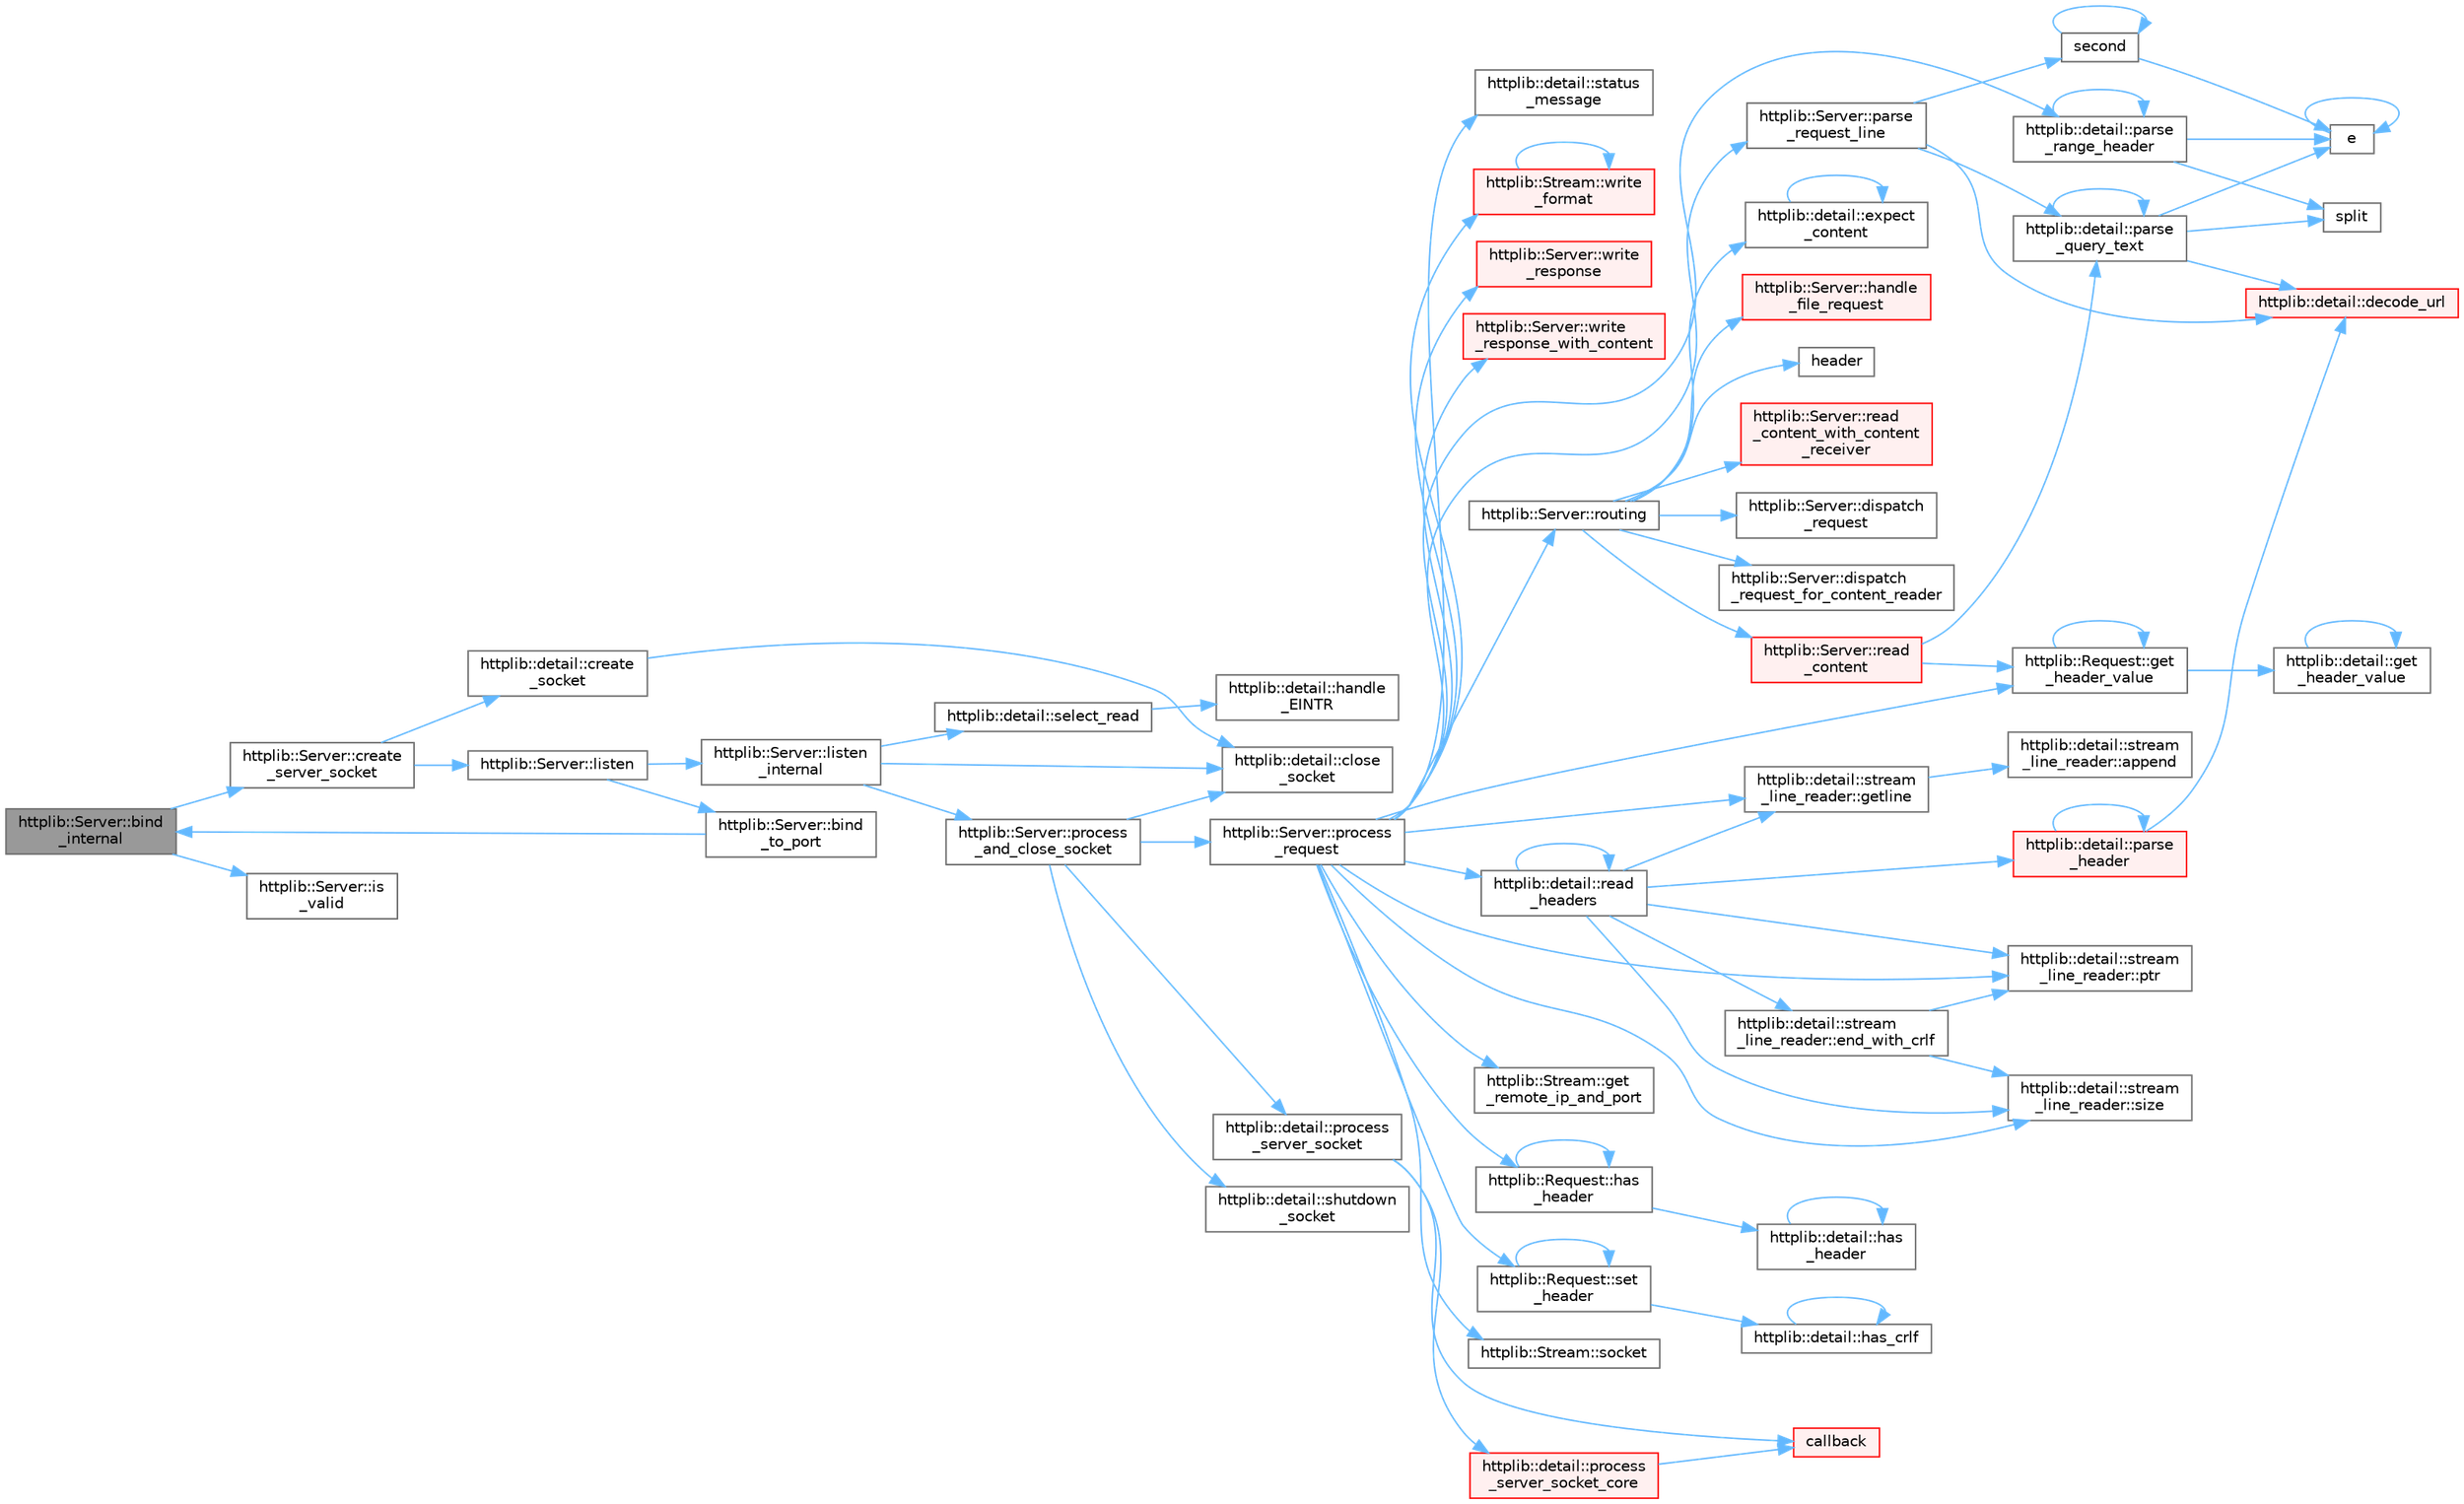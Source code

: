 digraph "httplib::Server::bind_internal"
{
 // LATEX_PDF_SIZE
  bgcolor="transparent";
  edge [fontname=Helvetica,fontsize=10,labelfontname=Helvetica,labelfontsize=10];
  node [fontname=Helvetica,fontsize=10,shape=box,height=0.2,width=0.4];
  rankdir="LR";
  Node1 [id="Node000001",label="httplib::Server::bind\l_internal",height=0.2,width=0.4,color="gray40", fillcolor="grey60", style="filled", fontcolor="black",tooltip=" "];
  Node1 -> Node2 [id="edge80_Node000001_Node000002",color="steelblue1",style="solid",tooltip=" "];
  Node2 [id="Node000002",label="httplib::Server::create\l_server_socket",height=0.2,width=0.4,color="grey40", fillcolor="white", style="filled",URL="$classhttplib_1_1_server.html#af3ff7e48fe73000b33b69cddc633dadb",tooltip=" "];
  Node2 -> Node3 [id="edge81_Node000002_Node000003",color="steelblue1",style="solid",tooltip=" "];
  Node3 [id="Node000003",label="httplib::detail::create\l_socket",height=0.2,width=0.4,color="grey40", fillcolor="white", style="filled",URL="$namespacehttplib_1_1detail.html#ac7c905a22c30a6c44d15934fc2c50d62",tooltip=" "];
  Node3 -> Node4 [id="edge82_Node000003_Node000004",color="steelblue1",style="solid",tooltip=" "];
  Node4 [id="Node000004",label="httplib::detail::close\l_socket",height=0.2,width=0.4,color="grey40", fillcolor="white", style="filled",URL="$namespacehttplib_1_1detail.html#ab97ddef67a99aee8ed2aec5e20d90286",tooltip=" "];
  Node2 -> Node5 [id="edge83_Node000002_Node000005",color="steelblue1",style="solid",tooltip=" "];
  Node5 [id="Node000005",label="httplib::Server::listen",height=0.2,width=0.4,color="grey40", fillcolor="white", style="filled",URL="$classhttplib_1_1_server.html#a774f4764f91ef2cd79ce8e8304218fe1",tooltip=" "];
  Node5 -> Node6 [id="edge84_Node000005_Node000006",color="steelblue1",style="solid",tooltip=" "];
  Node6 [id="Node000006",label="httplib::Server::bind\l_to_port",height=0.2,width=0.4,color="grey40", fillcolor="white", style="filled",URL="$classhttplib_1_1_server.html#ac5611068da316128f159e54f4117c024",tooltip=" "];
  Node6 -> Node1 [id="edge85_Node000006_Node000001",color="steelblue1",style="solid",tooltip=" "];
  Node5 -> Node7 [id="edge86_Node000005_Node000007",color="steelblue1",style="solid",tooltip=" "];
  Node7 [id="Node000007",label="httplib::Server::listen\l_internal",height=0.2,width=0.4,color="grey40", fillcolor="white", style="filled",URL="$classhttplib_1_1_server.html#adff9037bb77e3ff3d75c6d58e4ae621d",tooltip=" "];
  Node7 -> Node4 [id="edge87_Node000007_Node000004",color="steelblue1",style="solid",tooltip=" "];
  Node7 -> Node8 [id="edge88_Node000007_Node000008",color="steelblue1",style="solid",tooltip=" "];
  Node8 [id="Node000008",label="httplib::Server::process\l_and_close_socket",height=0.2,width=0.4,color="grey40", fillcolor="white", style="filled",URL="$classhttplib_1_1_server.html#ac30c8ceb97d44f2a9032ee08e0744d6c",tooltip=" "];
  Node8 -> Node4 [id="edge89_Node000008_Node000004",color="steelblue1",style="solid",tooltip=" "];
  Node8 -> Node9 [id="edge90_Node000008_Node000009",color="steelblue1",style="solid",tooltip=" "];
  Node9 [id="Node000009",label="httplib::Server::process\l_request",height=0.2,width=0.4,color="grey40", fillcolor="white", style="filled",URL="$classhttplib_1_1_server.html#a10a80cd00cc21c7cd5f03de56a539fef",tooltip=" "];
  Node9 -> Node10 [id="edge91_Node000009_Node000010",color="steelblue1",style="solid",tooltip=" "];
  Node10 [id="Node000010",label="httplib::Request::get\l_header_value",height=0.2,width=0.4,color="grey40", fillcolor="white", style="filled",URL="$structhttplib_1_1_request.html#a4b4186433e1375a7be5eedb1a3c12d77",tooltip=" "];
  Node10 -> Node11 [id="edge92_Node000010_Node000011",color="steelblue1",style="solid",tooltip=" "];
  Node11 [id="Node000011",label="httplib::detail::get\l_header_value",height=0.2,width=0.4,color="grey40", fillcolor="white", style="filled",URL="$namespacehttplib_1_1detail.html#aef894f1e166e16c38e91b750b805b619",tooltip=" "];
  Node11 -> Node11 [id="edge93_Node000011_Node000011",color="steelblue1",style="solid",tooltip=" "];
  Node10 -> Node10 [id="edge94_Node000010_Node000010",color="steelblue1",style="solid",tooltip=" "];
  Node9 -> Node12 [id="edge95_Node000009_Node000012",color="steelblue1",style="solid",tooltip=" "];
  Node12 [id="Node000012",label="httplib::Stream::get\l_remote_ip_and_port",height=0.2,width=0.4,color="grey40", fillcolor="white", style="filled",URL="$classhttplib_1_1_stream.html#a69c4c8a58c9e943fea94f01e6b7dd5ca",tooltip=" "];
  Node9 -> Node13 [id="edge96_Node000009_Node000013",color="steelblue1",style="solid",tooltip=" "];
  Node13 [id="Node000013",label="httplib::detail::stream\l_line_reader::getline",height=0.2,width=0.4,color="grey40", fillcolor="white", style="filled",URL="$classhttplib_1_1detail_1_1stream__line__reader.html#a39b395742e14cc015a448f6ea4143d44",tooltip=" "];
  Node13 -> Node14 [id="edge97_Node000013_Node000014",color="steelblue1",style="solid",tooltip=" "];
  Node14 [id="Node000014",label="httplib::detail::stream\l_line_reader::append",height=0.2,width=0.4,color="grey40", fillcolor="white", style="filled",URL="$classhttplib_1_1detail_1_1stream__line__reader.html#a983947ba51e1523ddd195dddfdd9bd26",tooltip=" "];
  Node9 -> Node15 [id="edge98_Node000009_Node000015",color="steelblue1",style="solid",tooltip=" "];
  Node15 [id="Node000015",label="httplib::Request::has\l_header",height=0.2,width=0.4,color="grey40", fillcolor="white", style="filled",URL="$structhttplib_1_1_request.html#ab1d2a38febf2c2a2c408779c39fb60ad",tooltip=" "];
  Node15 -> Node16 [id="edge99_Node000015_Node000016",color="steelblue1",style="solid",tooltip=" "];
  Node16 [id="Node000016",label="httplib::detail::has\l_header",height=0.2,width=0.4,color="grey40", fillcolor="white", style="filled",URL="$namespacehttplib_1_1detail.html#a290756a21ec7646b70a02103cd61d061",tooltip=" "];
  Node16 -> Node16 [id="edge100_Node000016_Node000016",color="steelblue1",style="solid",tooltip=" "];
  Node15 -> Node15 [id="edge101_Node000015_Node000015",color="steelblue1",style="solid",tooltip=" "];
  Node9 -> Node17 [id="edge102_Node000009_Node000017",color="steelblue1",style="solid",tooltip=" "];
  Node17 [id="Node000017",label="httplib::detail::parse\l_range_header",height=0.2,width=0.4,color="grey40", fillcolor="white", style="filled",URL="$namespacehttplib_1_1detail.html#ad4101f2d385e30a6c88e24b6a9058113",tooltip=" "];
  Node17 -> Node18 [id="edge103_Node000017_Node000018",color="steelblue1",style="solid",tooltip=" "];
  Node18 [id="Node000018",label="e",height=0.2,width=0.4,color="grey40", fillcolor="white", style="filled",URL="$_cwise__array__power__array_8cpp.html#a9cb86ff854760bf91a154f2724a9101d",tooltip=" "];
  Node18 -> Node18 [id="edge104_Node000018_Node000018",color="steelblue1",style="solid",tooltip=" "];
  Node17 -> Node17 [id="edge105_Node000017_Node000017",color="steelblue1",style="solid",tooltip=" "];
  Node17 -> Node19 [id="edge106_Node000017_Node000019",color="steelblue1",style="solid",tooltip=" "];
  Node19 [id="Node000019",label="split",height=0.2,width=0.4,color="grey40", fillcolor="white", style="filled",URL="$dff__run_8cpp.html#a0711bc625a1e6944ca62107b5847365f",tooltip=" "];
  Node9 -> Node20 [id="edge107_Node000009_Node000020",color="steelblue1",style="solid",tooltip=" "];
  Node20 [id="Node000020",label="httplib::Server::parse\l_request_line",height=0.2,width=0.4,color="grey40", fillcolor="white", style="filled",URL="$classhttplib_1_1_server.html#a4ed9f8708ec078c9c0308e1d45673c46",tooltip=" "];
  Node20 -> Node21 [id="edge108_Node000020_Node000021",color="steelblue1",style="solid",tooltip=" "];
  Node21 [id="Node000021",label="httplib::detail::decode_url",height=0.2,width=0.4,color="red", fillcolor="#FFF0F0", style="filled",URL="$namespacehttplib_1_1detail.html#ad9a33d8ea46a298f605165c2d7a11626",tooltip=" "];
  Node20 -> Node25 [id="edge109_Node000020_Node000025",color="steelblue1",style="solid",tooltip=" "];
  Node25 [id="Node000025",label="httplib::detail::parse\l_query_text",height=0.2,width=0.4,color="grey40", fillcolor="white", style="filled",URL="$namespacehttplib_1_1detail.html#acd471412f59b3f94884fcb9e7986a480",tooltip=" "];
  Node25 -> Node21 [id="edge110_Node000025_Node000021",color="steelblue1",style="solid",tooltip=" "];
  Node25 -> Node18 [id="edge111_Node000025_Node000018",color="steelblue1",style="solid",tooltip=" "];
  Node25 -> Node25 [id="edge112_Node000025_Node000025",color="steelblue1",style="solid",tooltip=" "];
  Node25 -> Node19 [id="edge113_Node000025_Node000019",color="steelblue1",style="solid",tooltip=" "];
  Node20 -> Node26 [id="edge114_Node000020_Node000026",color="steelblue1",style="solid",tooltip=" "];
  Node26 [id="Node000026",label="second",height=0.2,width=0.4,color="grey40", fillcolor="white", style="filled",URL="$second___n_o_n_e_8f.html#ae9f971a8b343bd2fcb85c3b16da97f10",tooltip="SECOND returns nothing"];
  Node26 -> Node18 [id="edge115_Node000026_Node000018",color="steelblue1",style="solid",tooltip=" "];
  Node26 -> Node26 [id="edge116_Node000026_Node000026",color="steelblue1",style="solid",tooltip=" "];
  Node9 -> Node27 [id="edge117_Node000009_Node000027",color="steelblue1",style="solid",tooltip=" "];
  Node27 [id="Node000027",label="httplib::detail::stream\l_line_reader::ptr",height=0.2,width=0.4,color="grey40", fillcolor="white", style="filled",URL="$classhttplib_1_1detail_1_1stream__line__reader.html#ac1ea873b6559ff411cb777d2bbdba4cc",tooltip=" "];
  Node9 -> Node28 [id="edge118_Node000009_Node000028",color="steelblue1",style="solid",tooltip=" "];
  Node28 [id="Node000028",label="httplib::detail::read\l_headers",height=0.2,width=0.4,color="grey40", fillcolor="white", style="filled",URL="$namespacehttplib_1_1detail.html#aeb8db950848e27227eb130f609b293cf",tooltip=" "];
  Node28 -> Node29 [id="edge119_Node000028_Node000029",color="steelblue1",style="solid",tooltip=" "];
  Node29 [id="Node000029",label="httplib::detail::stream\l_line_reader::end_with_crlf",height=0.2,width=0.4,color="grey40", fillcolor="white", style="filled",URL="$classhttplib_1_1detail_1_1stream__line__reader.html#aa0776295bbb7bd734a00dd6ffc281c31",tooltip=" "];
  Node29 -> Node27 [id="edge120_Node000029_Node000027",color="steelblue1",style="solid",tooltip=" "];
  Node29 -> Node30 [id="edge121_Node000029_Node000030",color="steelblue1",style="solid",tooltip=" "];
  Node30 [id="Node000030",label="httplib::detail::stream\l_line_reader::size",height=0.2,width=0.4,color="grey40", fillcolor="white", style="filled",URL="$classhttplib_1_1detail_1_1stream__line__reader.html#abf2e2d85e7411c8af6e84109029b4d6e",tooltip=" "];
  Node28 -> Node13 [id="edge122_Node000028_Node000013",color="steelblue1",style="solid",tooltip=" "];
  Node28 -> Node31 [id="edge123_Node000028_Node000031",color="steelblue1",style="solid",tooltip=" "];
  Node31 [id="Node000031",label="httplib::detail::parse\l_header",height=0.2,width=0.4,color="red", fillcolor="#FFF0F0", style="filled",URL="$namespacehttplib_1_1detail.html#a9f88ca460e7fee64d3598e4d79349f9a",tooltip=" "];
  Node31 -> Node21 [id="edge124_Node000031_Node000021",color="steelblue1",style="solid",tooltip=" "];
  Node31 -> Node31 [id="edge125_Node000031_Node000031",color="steelblue1",style="solid",tooltip=" "];
  Node28 -> Node27 [id="edge126_Node000028_Node000027",color="steelblue1",style="solid",tooltip=" "];
  Node28 -> Node28 [id="edge127_Node000028_Node000028",color="steelblue1",style="solid",tooltip=" "];
  Node28 -> Node30 [id="edge128_Node000028_Node000030",color="steelblue1",style="solid",tooltip=" "];
  Node9 -> Node33 [id="edge129_Node000009_Node000033",color="steelblue1",style="solid",tooltip=" "];
  Node33 [id="Node000033",label="httplib::Server::routing",height=0.2,width=0.4,color="grey40", fillcolor="white", style="filled",URL="$classhttplib_1_1_server.html#a93a7d1e50892f05854b060e866d86f6a",tooltip=" "];
  Node33 -> Node34 [id="edge130_Node000033_Node000034",color="steelblue1",style="solid",tooltip=" "];
  Node34 [id="Node000034",label="httplib::Server::dispatch\l_request",height=0.2,width=0.4,color="grey40", fillcolor="white", style="filled",URL="$classhttplib_1_1_server.html#aba42ecaa50f4f260640538a54e226195",tooltip=" "];
  Node33 -> Node35 [id="edge131_Node000033_Node000035",color="steelblue1",style="solid",tooltip=" "];
  Node35 [id="Node000035",label="httplib::Server::dispatch\l_request_for_content_reader",height=0.2,width=0.4,color="grey40", fillcolor="white", style="filled",URL="$classhttplib_1_1_server.html#a8fa51659d66e494d5b0e8d067870d23c",tooltip=" "];
  Node33 -> Node36 [id="edge132_Node000033_Node000036",color="steelblue1",style="solid",tooltip=" "];
  Node36 [id="Node000036",label="httplib::detail::expect\l_content",height=0.2,width=0.4,color="grey40", fillcolor="white", style="filled",URL="$namespacehttplib_1_1detail.html#a8cc06e1287343bb2231f8009621db60e",tooltip=" "];
  Node36 -> Node36 [id="edge133_Node000036_Node000036",color="steelblue1",style="solid",tooltip=" "];
  Node33 -> Node37 [id="edge134_Node000033_Node000037",color="steelblue1",style="solid",tooltip=" "];
  Node37 [id="Node000037",label="httplib::Server::handle\l_file_request",height=0.2,width=0.4,color="red", fillcolor="#FFF0F0", style="filled",URL="$classhttplib_1_1_server.html#ad3b8b79ecdd2bb893cdf95a014bfa031",tooltip=" "];
  Node33 -> Node43 [id="edge135_Node000033_Node000043",color="steelblue1",style="solid",tooltip=" "];
  Node43 [id="Node000043",label="header",height=0.2,width=0.4,color="grey40", fillcolor="white", style="filled",URL="$cblat1_8f.html#a410931b600854e6dd3e253731606117e",tooltip=" "];
  Node33 -> Node44 [id="edge136_Node000033_Node000044",color="steelblue1",style="solid",tooltip=" "];
  Node44 [id="Node000044",label="httplib::Server::read\l_content",height=0.2,width=0.4,color="red", fillcolor="#FFF0F0", style="filled",URL="$classhttplib_1_1_server.html#af1b7305d0ac366d0c0a5f026b3a2dcc7",tooltip=" "];
  Node44 -> Node10 [id="edge137_Node000044_Node000010",color="steelblue1",style="solid",tooltip=" "];
  Node44 -> Node25 [id="edge138_Node000044_Node000025",color="steelblue1",style="solid",tooltip=" "];
  Node33 -> Node101 [id="edge139_Node000033_Node000101",color="steelblue1",style="solid",tooltip=" "];
  Node101 [id="Node000101",label="httplib::Server::read\l_content_with_content\l_receiver",height=0.2,width=0.4,color="red", fillcolor="#FFF0F0", style="filled",URL="$classhttplib_1_1_server.html#aef18496cb35c404b71c763442f7c155a",tooltip=" "];
  Node9 -> Node102 [id="edge140_Node000009_Node000102",color="steelblue1",style="solid",tooltip=" "];
  Node102 [id="Node000102",label="httplib::Request::set\l_header",height=0.2,width=0.4,color="grey40", fillcolor="white", style="filled",URL="$structhttplib_1_1_request.html#acc869733c900de3687d675aadd8ce30a",tooltip=" "];
  Node102 -> Node103 [id="edge141_Node000102_Node000103",color="steelblue1",style="solid",tooltip=" "];
  Node103 [id="Node000103",label="httplib::detail::has_crlf",height=0.2,width=0.4,color="grey40", fillcolor="white", style="filled",URL="$namespacehttplib_1_1detail.html#ab084360aabd1bb3ec5d12bda0e76e562",tooltip=" "];
  Node103 -> Node103 [id="edge142_Node000103_Node000103",color="steelblue1",style="solid",tooltip=" "];
  Node102 -> Node102 [id="edge143_Node000102_Node000102",color="steelblue1",style="solid",tooltip=" "];
  Node9 -> Node30 [id="edge144_Node000009_Node000030",color="steelblue1",style="solid",tooltip=" "];
  Node9 -> Node104 [id="edge145_Node000009_Node000104",color="steelblue1",style="solid",tooltip=" "];
  Node104 [id="Node000104",label="httplib::Stream::socket",height=0.2,width=0.4,color="grey40", fillcolor="white", style="filled",URL="$classhttplib_1_1_stream.html#ad2ea435dea23ee5f89b0792f4cb2d742",tooltip=" "];
  Node9 -> Node105 [id="edge146_Node000009_Node000105",color="steelblue1",style="solid",tooltip=" "];
  Node105 [id="Node000105",label="httplib::detail::status\l_message",height=0.2,width=0.4,color="grey40", fillcolor="white", style="filled",URL="$namespacehttplib_1_1detail.html#a53ecc5e40689fc4b7c2f5ed456260128",tooltip=" "];
  Node9 -> Node106 [id="edge147_Node000009_Node000106",color="steelblue1",style="solid",tooltip=" "];
  Node106 [id="Node000106",label="httplib::Stream::write\l_format",height=0.2,width=0.4,color="red", fillcolor="#FFF0F0", style="filled",URL="$classhttplib_1_1_stream.html#afe3bb065d62f564f6a86fe12949b6789",tooltip=" "];
  Node106 -> Node106 [id="edge148_Node000106_Node000106",color="steelblue1",style="solid",tooltip=" "];
  Node9 -> Node160 [id="edge149_Node000009_Node000160",color="steelblue1",style="solid",tooltip=" "];
  Node160 [id="Node000160",label="httplib::Server::write\l_response",height=0.2,width=0.4,color="red", fillcolor="#FFF0F0", style="filled",URL="$classhttplib_1_1_server.html#a1446ed2e548ea5f449e7be24ff8dc71e",tooltip=" "];
  Node9 -> Node183 [id="edge150_Node000009_Node000183",color="steelblue1",style="solid",tooltip=" "];
  Node183 [id="Node000183",label="httplib::Server::write\l_response_with_content",height=0.2,width=0.4,color="red", fillcolor="#FFF0F0", style="filled",URL="$classhttplib_1_1_server.html#acbb453f23f0d2c9ab8d9ba17416ea6f0",tooltip=" "];
  Node8 -> Node184 [id="edge151_Node000008_Node000184",color="steelblue1",style="solid",tooltip=" "];
  Node184 [id="Node000184",label="httplib::detail::process\l_server_socket",height=0.2,width=0.4,color="grey40", fillcolor="white", style="filled",URL="$namespacehttplib_1_1detail.html#ac93f82fce90706744b03f22eecc0f73d",tooltip=" "];
  Node184 -> Node59 [id="edge152_Node000184_Node000059",color="steelblue1",style="solid",tooltip=" "];
  Node59 [id="Node000059",label="callback",height=0.2,width=0.4,color="red", fillcolor="#FFF0F0", style="filled",URL="$external_2spine-runtimes_2spine-sfml_2c_2example_2main_8cpp.html#a2f27b7fc84a39cace84d90f62a8d4c8e",tooltip=" "];
  Node184 -> Node185 [id="edge153_Node000184_Node000185",color="steelblue1",style="solid",tooltip=" "];
  Node185 [id="Node000185",label="httplib::detail::process\l_server_socket_core",height=0.2,width=0.4,color="red", fillcolor="#FFF0F0", style="filled",URL="$namespacehttplib_1_1detail.html#a5f0c9305bd9afeafdd749b0c1a61b1e8",tooltip=" "];
  Node185 -> Node59 [id="edge154_Node000185_Node000059",color="steelblue1",style="solid",tooltip=" "];
  Node8 -> Node189 [id="edge155_Node000008_Node000189",color="steelblue1",style="solid",tooltip=" "];
  Node189 [id="Node000189",label="httplib::detail::shutdown\l_socket",height=0.2,width=0.4,color="grey40", fillcolor="white", style="filled",URL="$namespacehttplib_1_1detail.html#a6fe756f70ad6d331f8269d1504ecc296",tooltip=" "];
  Node7 -> Node187 [id="edge156_Node000007_Node000187",color="steelblue1",style="solid",tooltip=" "];
  Node187 [id="Node000187",label="httplib::detail::select_read",height=0.2,width=0.4,color="grey40", fillcolor="white", style="filled",URL="$namespacehttplib_1_1detail.html#ade5583c2e13e0822f2a90227894d92fe",tooltip=" "];
  Node187 -> Node188 [id="edge157_Node000187_Node000188",color="steelblue1",style="solid",tooltip=" "];
  Node188 [id="Node000188",label="httplib::detail::handle\l_EINTR",height=0.2,width=0.4,color="grey40", fillcolor="white", style="filled",URL="$namespacehttplib_1_1detail.html#a8fbaa8fefb24f6dd249b62f832f64a84",tooltip=" "];
  Node1 -> Node190 [id="edge158_Node000001_Node000190",color="steelblue1",style="solid",tooltip=" "];
  Node190 [id="Node000190",label="httplib::Server::is\l_valid",height=0.2,width=0.4,color="grey40", fillcolor="white", style="filled",URL="$classhttplib_1_1_server.html#a5f7fc24267a00c0bab92e2a4cddb9148",tooltip=" "];
}

